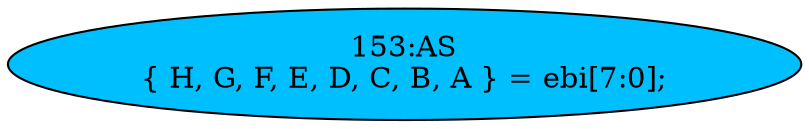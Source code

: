 strict digraph "" {
	node [label="\N"];
	"153:AS"	 [ast="<pyverilog.vparser.ast.Assign object at 0x7f9359f3e190>",
		def_var="['H']",
		fillcolor=deepskyblue,
		label="153:AS
{ H, G, F, E, D, C, B, A } = ebi[7:0];",
		statements="[]",
		style=filled,
		typ=Assign,
		use_var="['ebi']"];
}

